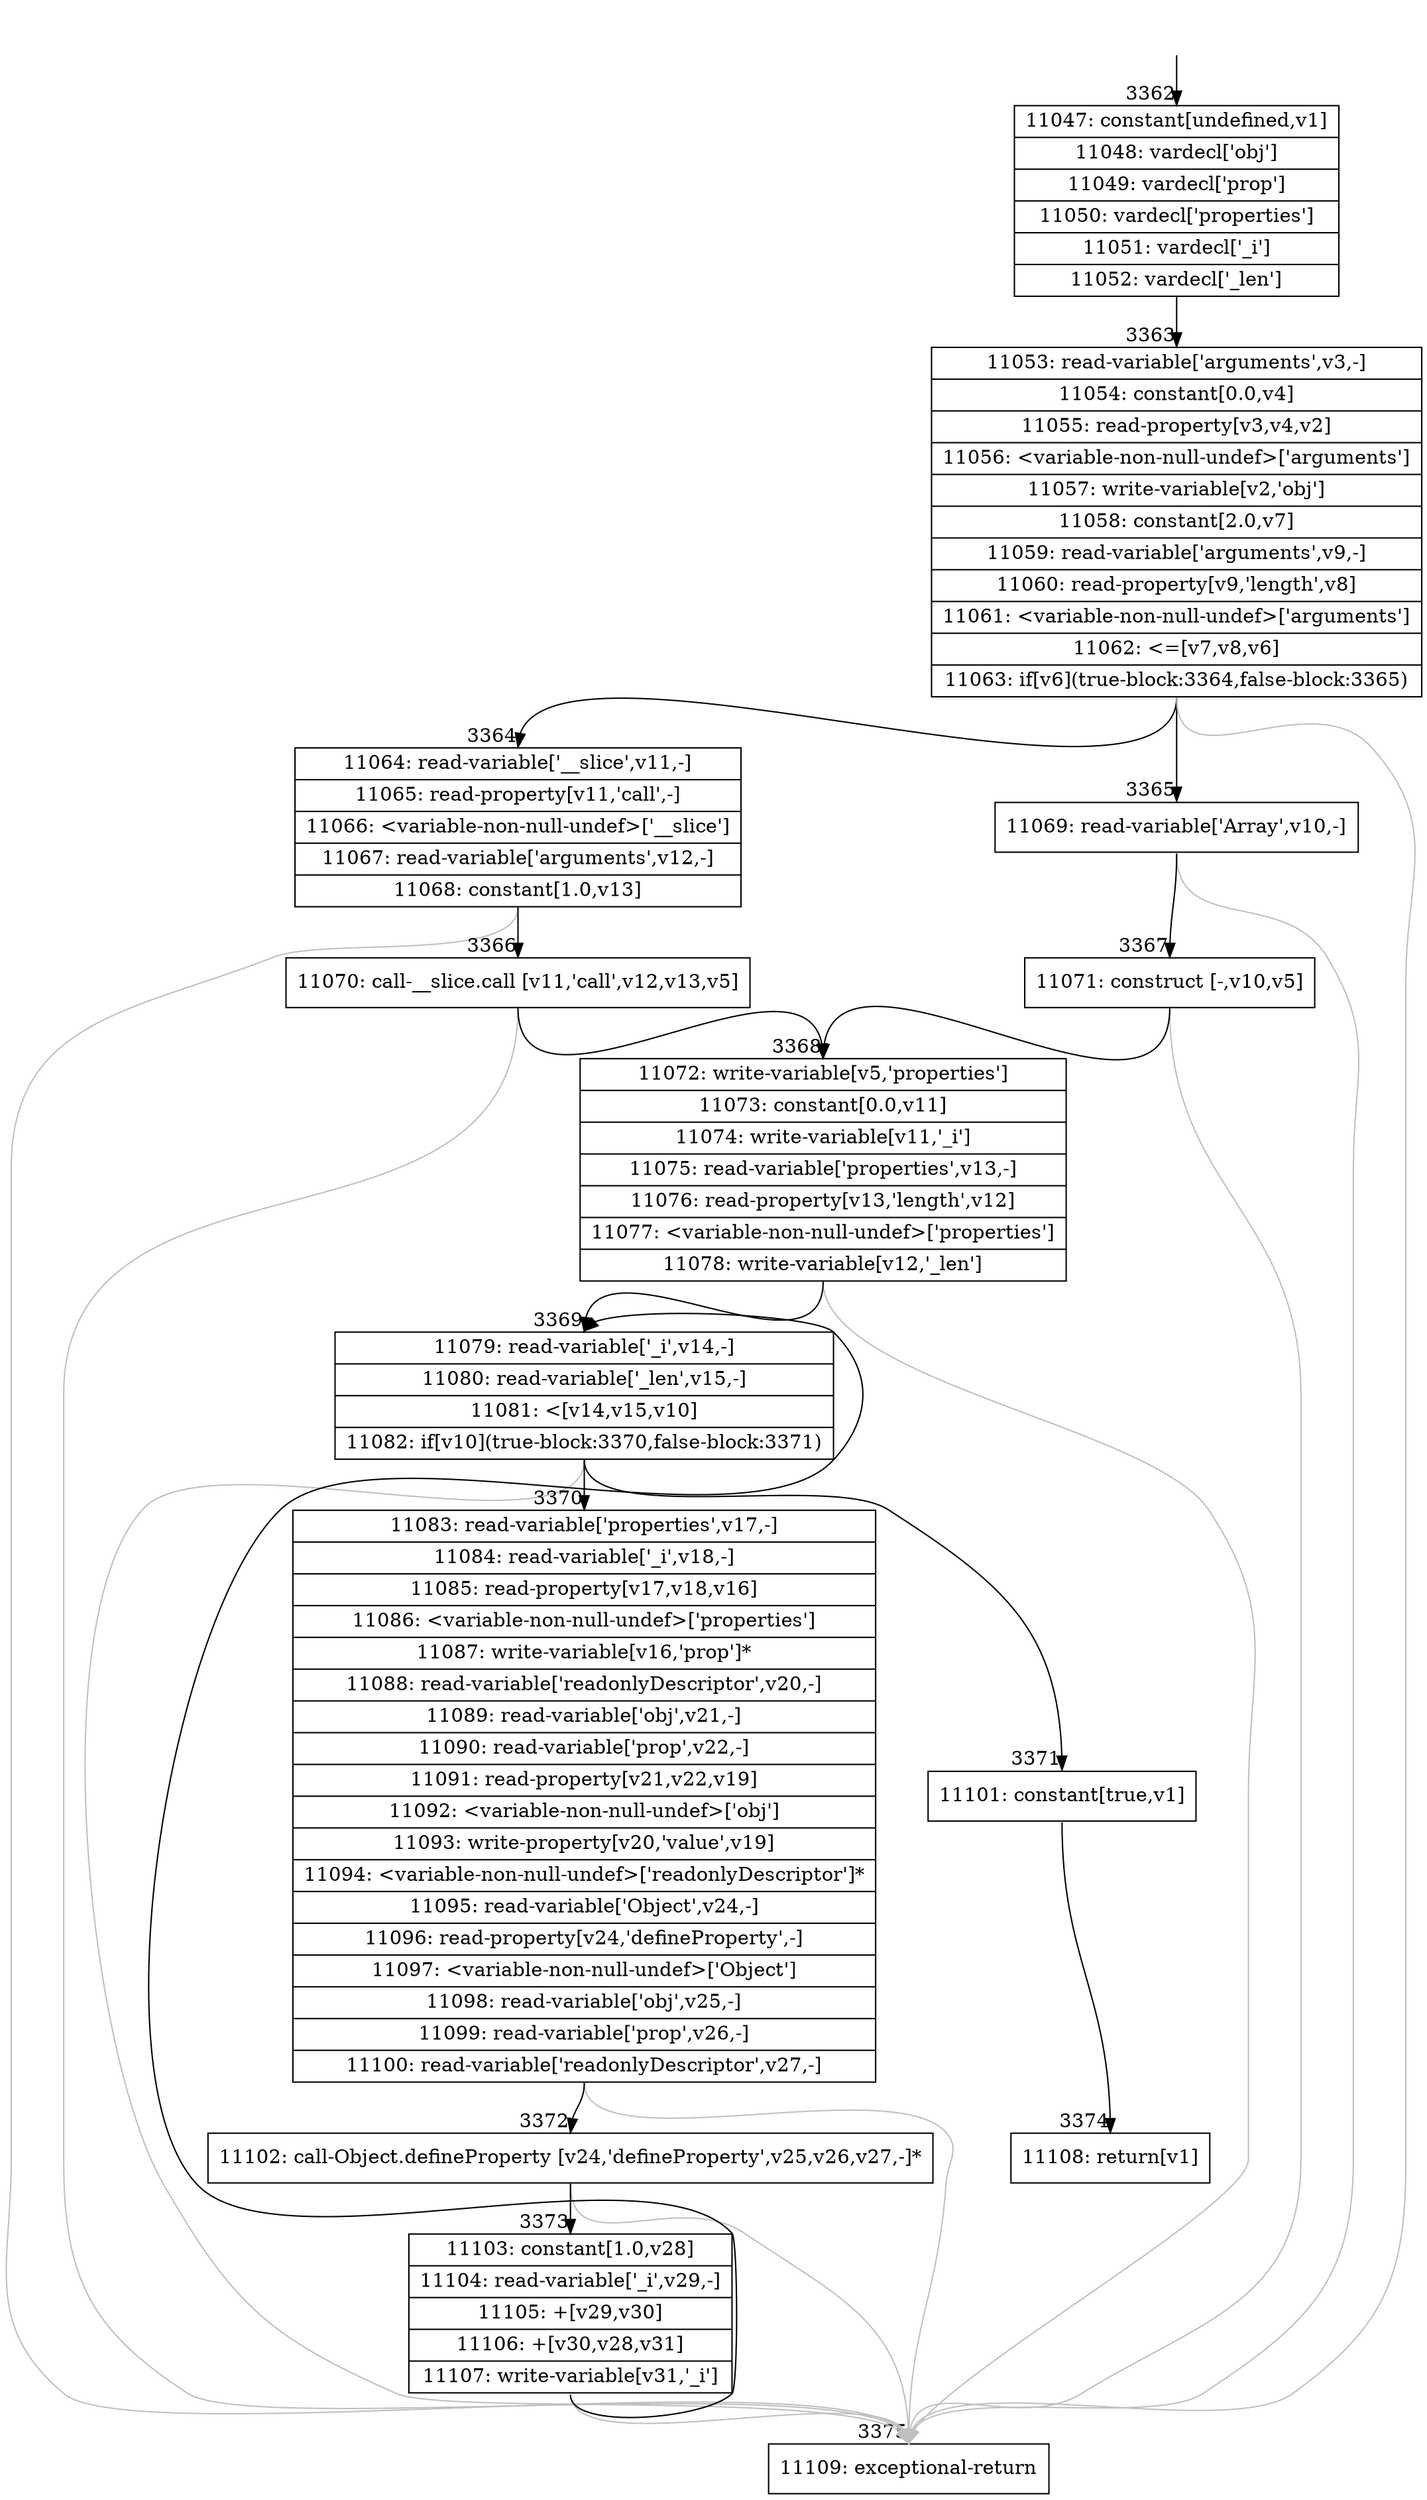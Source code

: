 digraph {
rankdir="TD"
BB_entry267[shape=none,label=""];
BB_entry267 -> BB3362 [tailport=s, headport=n, headlabel="    3362"]
BB3362 [shape=record label="{11047: constant[undefined,v1]|11048: vardecl['obj']|11049: vardecl['prop']|11050: vardecl['properties']|11051: vardecl['_i']|11052: vardecl['_len']}" ] 
BB3362 -> BB3363 [tailport=s, headport=n, headlabel="      3363"]
BB3363 [shape=record label="{11053: read-variable['arguments',v3,-]|11054: constant[0.0,v4]|11055: read-property[v3,v4,v2]|11056: \<variable-non-null-undef\>['arguments']|11057: write-variable[v2,'obj']|11058: constant[2.0,v7]|11059: read-variable['arguments',v9,-]|11060: read-property[v9,'length',v8]|11061: \<variable-non-null-undef\>['arguments']|11062: \<=[v7,v8,v6]|11063: if[v6](true-block:3364,false-block:3365)}" ] 
BB3363 -> BB3364 [tailport=s, headport=n, headlabel="      3364"]
BB3363 -> BB3365 [tailport=s, headport=n, headlabel="      3365"]
BB3363 -> BB3375 [tailport=s, headport=n, color=gray, headlabel="      3375"]
BB3364 [shape=record label="{11064: read-variable['__slice',v11,-]|11065: read-property[v11,'call',-]|11066: \<variable-non-null-undef\>['__slice']|11067: read-variable['arguments',v12,-]|11068: constant[1.0,v13]}" ] 
BB3364 -> BB3366 [tailport=s, headport=n, headlabel="      3366"]
BB3364 -> BB3375 [tailport=s, headport=n, color=gray]
BB3365 [shape=record label="{11069: read-variable['Array',v10,-]}" ] 
BB3365 -> BB3367 [tailport=s, headport=n, headlabel="      3367"]
BB3365 -> BB3375 [tailport=s, headport=n, color=gray]
BB3366 [shape=record label="{11070: call-__slice.call [v11,'call',v12,v13,v5]}" ] 
BB3366 -> BB3368 [tailport=s, headport=n, headlabel="      3368"]
BB3366 -> BB3375 [tailport=s, headport=n, color=gray]
BB3367 [shape=record label="{11071: construct [-,v10,v5]}" ] 
BB3367 -> BB3368 [tailport=s, headport=n]
BB3367 -> BB3375 [tailport=s, headport=n, color=gray]
BB3368 [shape=record label="{11072: write-variable[v5,'properties']|11073: constant[0.0,v11]|11074: write-variable[v11,'_i']|11075: read-variable['properties',v13,-]|11076: read-property[v13,'length',v12]|11077: \<variable-non-null-undef\>['properties']|11078: write-variable[v12,'_len']}" ] 
BB3368 -> BB3369 [tailport=s, headport=n, headlabel="      3369"]
BB3368 -> BB3375 [tailport=s, headport=n, color=gray]
BB3369 [shape=record label="{11079: read-variable['_i',v14,-]|11080: read-variable['_len',v15,-]|11081: \<[v14,v15,v10]|11082: if[v10](true-block:3370,false-block:3371)}" ] 
BB3369 -> BB3370 [tailport=s, headport=n, headlabel="      3370"]
BB3369 -> BB3371 [tailport=s, headport=n, headlabel="      3371"]
BB3369 -> BB3375 [tailport=s, headport=n, color=gray]
BB3370 [shape=record label="{11083: read-variable['properties',v17,-]|11084: read-variable['_i',v18,-]|11085: read-property[v17,v18,v16]|11086: \<variable-non-null-undef\>['properties']|11087: write-variable[v16,'prop']*|11088: read-variable['readonlyDescriptor',v20,-]|11089: read-variable['obj',v21,-]|11090: read-variable['prop',v22,-]|11091: read-property[v21,v22,v19]|11092: \<variable-non-null-undef\>['obj']|11093: write-property[v20,'value',v19]|11094: \<variable-non-null-undef\>['readonlyDescriptor']*|11095: read-variable['Object',v24,-]|11096: read-property[v24,'defineProperty',-]|11097: \<variable-non-null-undef\>['Object']|11098: read-variable['obj',v25,-]|11099: read-variable['prop',v26,-]|11100: read-variable['readonlyDescriptor',v27,-]}" ] 
BB3370 -> BB3372 [tailport=s, headport=n, headlabel="      3372"]
BB3370 -> BB3375 [tailport=s, headport=n, color=gray]
BB3371 [shape=record label="{11101: constant[true,v1]}" ] 
BB3371 -> BB3374 [tailport=s, headport=n, headlabel="      3374"]
BB3372 [shape=record label="{11102: call-Object.defineProperty [v24,'defineProperty',v25,v26,v27,-]*}" ] 
BB3372 -> BB3373 [tailport=s, headport=n, headlabel="      3373"]
BB3372 -> BB3375 [tailport=s, headport=n, color=gray]
BB3373 [shape=record label="{11103: constant[1.0,v28]|11104: read-variable['_i',v29,-]|11105: +[v29,v30]|11106: +[v30,v28,v31]|11107: write-variable[v31,'_i']}" ] 
BB3373 -> BB3369 [tailport=s, headport=n]
BB3373 -> BB3375 [tailport=s, headport=n, color=gray]
BB3374 [shape=record label="{11108: return[v1]}" ] 
BB3375 [shape=record label="{11109: exceptional-return}" ] 
//#$~ 2949
}
